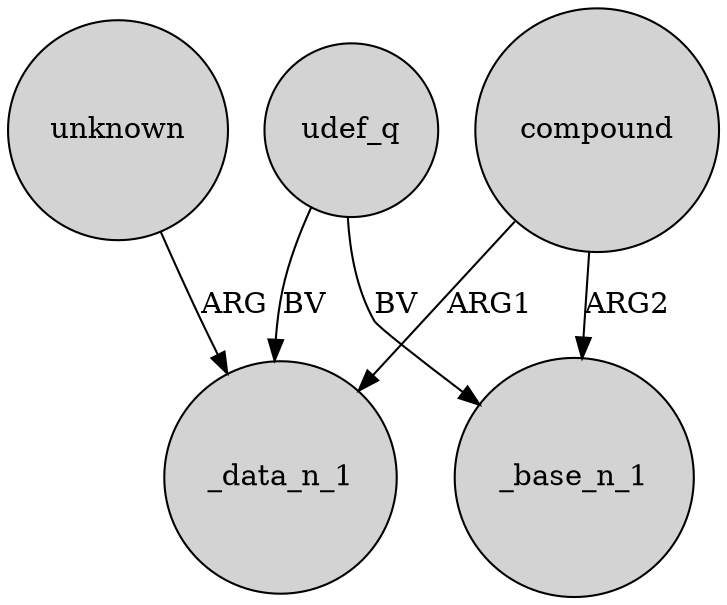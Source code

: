 digraph {
	node [shape=circle style=filled]
	udef_q -> _data_n_1 [label=BV]
	unknown -> _data_n_1 [label=ARG]
	udef_q -> _base_n_1 [label=BV]
	compound -> _data_n_1 [label=ARG1]
	compound -> _base_n_1 [label=ARG2]
}

